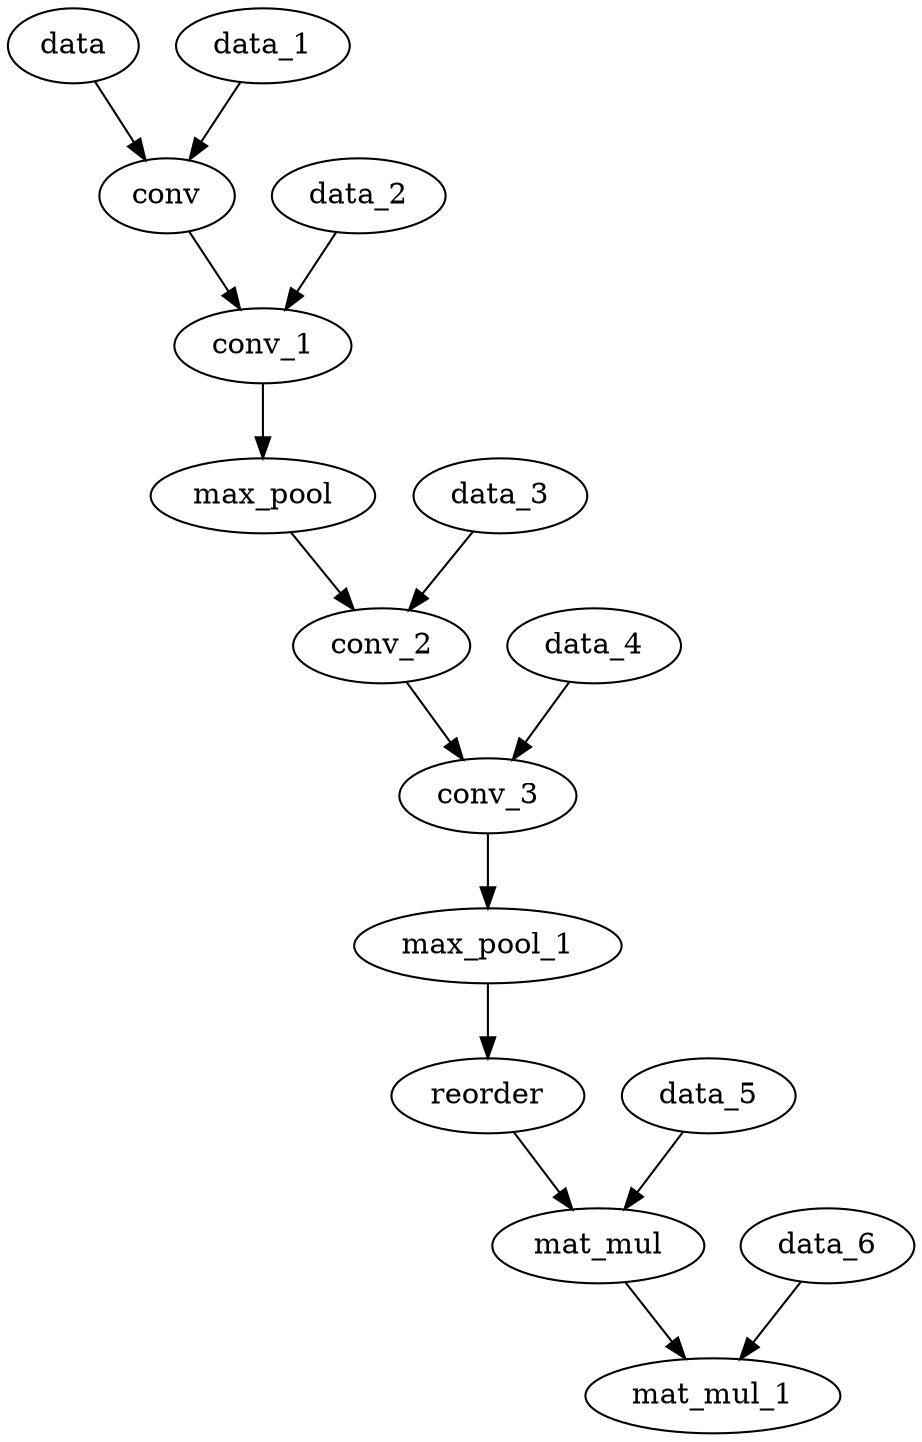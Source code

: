 digraph G {
0[label="data"];
1[label="data_1"];
2[label="conv"];
3[label="data_2"];
4[label="conv_1"];
5[label="max_pool"];
6[label="data_3"];
7[label="conv_2"];
8[label="data_4"];
9[label="conv_3"];
10[label="max_pool_1"];
11[label="reorder"];
12[label="data_5"];
13[label="mat_mul"];
14[label="data_6"];
15[label="mat_mul_1"];
0->2 ;
1->2 ;
2->4 ;
3->4 ;
4->5 ;
5->7 ;
6->7 ;
7->9 ;
8->9 ;
9->10 ;
10->11 ;
11->13 ;
12->13 ;
13->15 ;
14->15 ;
}
